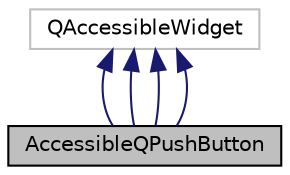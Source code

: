 digraph "AccessibleQPushButton"
{
  edge [fontname="Helvetica",fontsize="10",labelfontname="Helvetica",labelfontsize="10"];
  node [fontname="Helvetica",fontsize="10",shape=record];
  Node2 [label="AccessibleQPushButton",height=0.2,width=0.4,color="black", fillcolor="grey75", style="filled", fontcolor="black"];
  Node3 -> Node2 [dir="back",color="midnightblue",fontsize="10",style="solid",fontname="Helvetica"];
  Node3 [label="QAccessibleWidget",height=0.2,width=0.4,color="grey75", fillcolor="white", style="filled"];
  Node3 -> Node2 [dir="back",color="midnightblue",fontsize="10",style="solid",fontname="Helvetica"];
  Node3 -> Node2 [dir="back",color="midnightblue",fontsize="10",style="solid",fontname="Helvetica"];
  Node3 -> Node2 [dir="back",color="midnightblue",fontsize="10",style="solid",fontname="Helvetica"];
}
